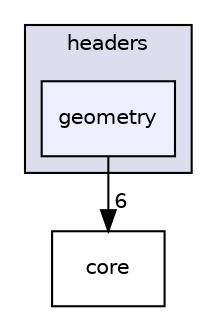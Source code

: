digraph "C:/Users/vishu.b/source/repos/zSpace_v0.1/headers/geometry" {
  compound=true
  node [ fontsize="10", fontname="Helvetica"];
  edge [ labelfontsize="10", labelfontname="Helvetica"];
  subgraph clusterdir_fd8be38ecb671794cbf508314cbbc8e5 {
    graph [ bgcolor="#ddddee", pencolor="black", label="headers" fontname="Helvetica", fontsize="10", URL="dir_fd8be38ecb671794cbf508314cbbc8e5.html"]
  dir_3c7b6ea23d9889f13e5cc461ab9ce698 [shape=box, label="geometry", style="filled", fillcolor="#eeeeff", pencolor="black", URL="dir_3c7b6ea23d9889f13e5cc461ab9ce698.html"];
  }
  dir_67ee8d2864d599d6ef5c9e7bde8e4cfe [shape=box label="core" URL="dir_67ee8d2864d599d6ef5c9e7bde8e4cfe.html"];
  dir_3c7b6ea23d9889f13e5cc461ab9ce698->dir_67ee8d2864d599d6ef5c9e7bde8e4cfe [headlabel="6", labeldistance=1.5 headhref="dir_000006_000004.html"];
}
